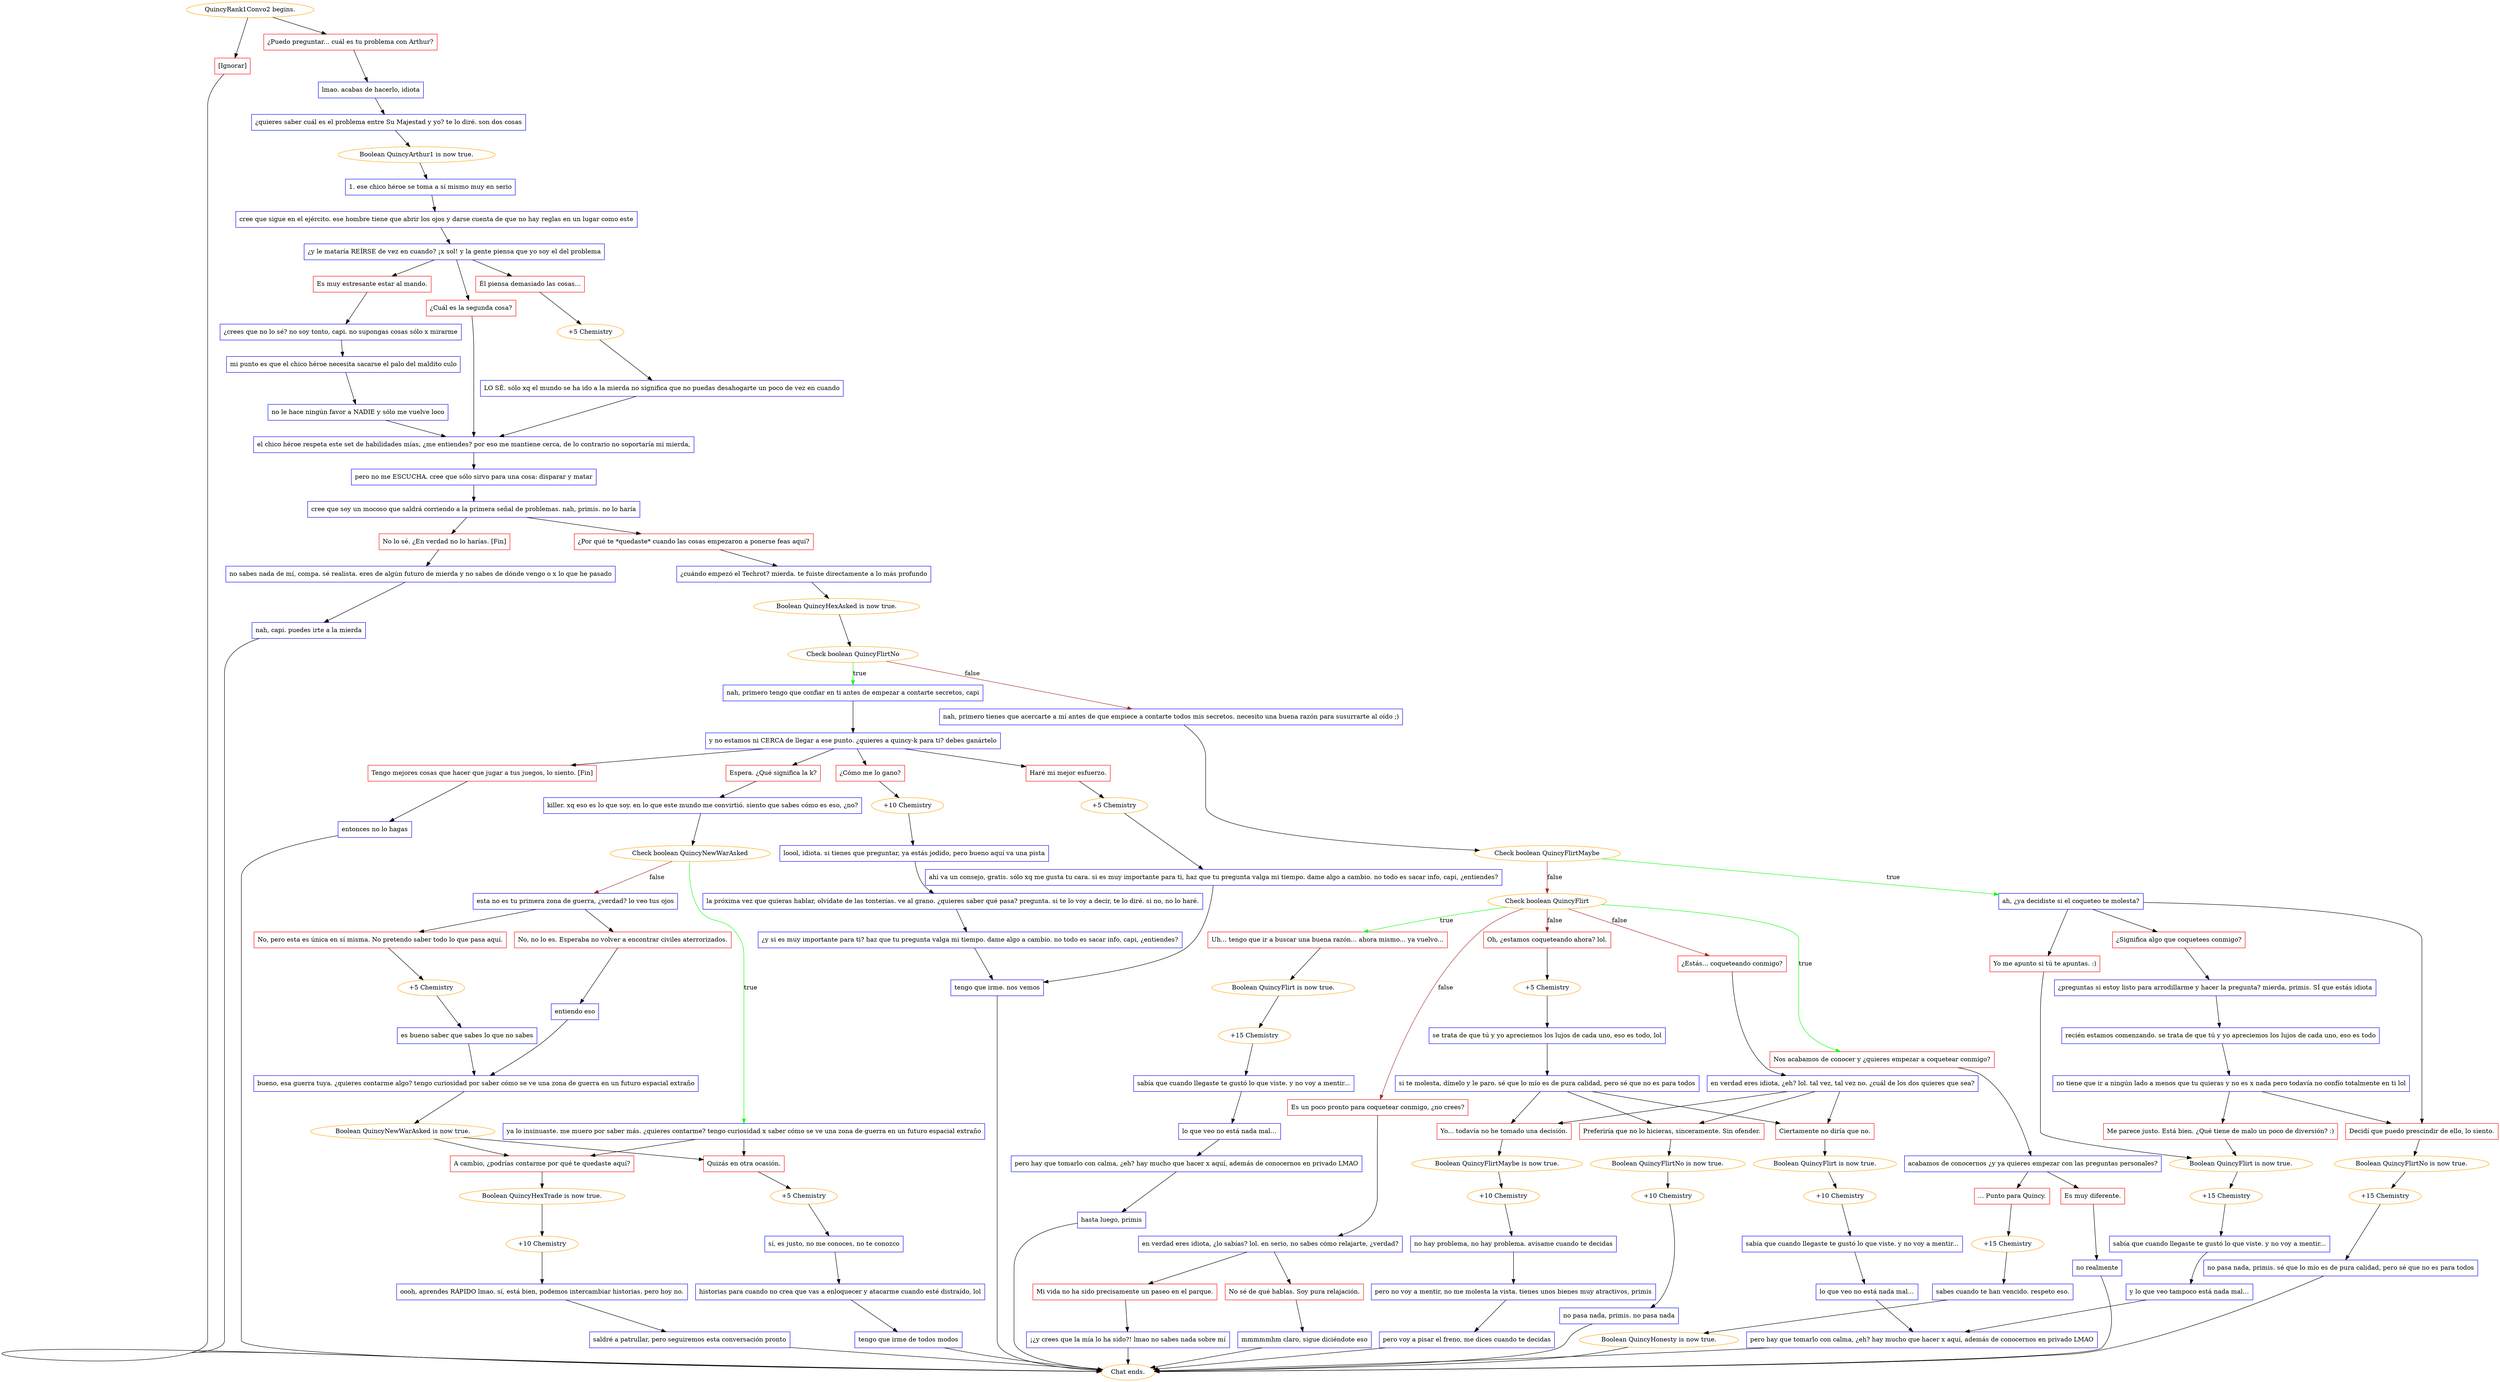 digraph {
	"QuincyRank1Convo2 begins." [color=orange];
		"QuincyRank1Convo2 begins." -> j822126992;
		"QuincyRank1Convo2 begins." -> j1678137900;
	j822126992 [label="¿Puedo preguntar... cuál es tu problema con Arthur?",shape=box,color=red];
		j822126992 -> j2789361965;
	j1678137900 [label="[Ignorar]",shape=box,color=red];
		j1678137900 -> "Chat ends.";
	j2789361965 [label="lmao. acabas de hacerlo, idiota",shape=box,color=blue];
		j2789361965 -> j2874148846;
	"Chat ends." [color=orange];
	j2874148846 [label="¿quieres saber cuál es el problema entre Su Majestad y yo? te lo diré. son dos cosas",shape=box,color=blue];
		j2874148846 -> j4159802756;
	j4159802756 [label="Boolean QuincyArthur1 is now true.",color=orange];
		j4159802756 -> j1119277342;
	j1119277342 [label="1. ese chico héroe se toma a sí mismo muy en serio",shape=box,color=blue];
		j1119277342 -> j1169063065;
	j1169063065 [label="cree que sigue en el ejército. ese hombre tiene que abrir los ojos y darse cuenta de que no hay reglas en un lugar como este",shape=box,color=blue];
		j1169063065 -> j4052517094;
	j4052517094 [label="¿y le mataría REÍRSE de vez en cuando? ¡x sol! y la gente piensa que yo soy el del problema",shape=box,color=blue];
		j4052517094 -> j789084186;
		j4052517094 -> j1316817190;
		j4052517094 -> j3266583846;
	j789084186 [label="Es muy estresante estar al mando.",shape=box,color=red];
		j789084186 -> j1059977819;
	j1316817190 [label="Él piensa demasiado las cosas...",shape=box,color=red];
		j1316817190 -> j1343256901;
	j3266583846 [label="¿Cuál es la segunda cosa?",shape=box,color=red];
		j3266583846 -> j137989160;
	j1059977819 [label="¿crees que no lo sé? no soy tonto, capi. no supongas cosas sólo x mirarme",shape=box,color=blue];
		j1059977819 -> j2847613058;
	j1343256901 [label="+5 Chemistry",color=orange];
		j1343256901 -> j4061512336;
	j137989160 [label="el chico héroe respeta este set de habilidades mías, ¿me entiendes? por eso me mantiene cerca, de lo contrario no soportaría mi mierda,",shape=box,color=blue];
		j137989160 -> j3874156544;
	j2847613058 [label="mi punto es que el chico héroe necesita sacarse el palo del maldito culo",shape=box,color=blue];
		j2847613058 -> j287052235;
	j4061512336 [label="LO SÉ. sólo xq el mundo se ha ido a la mierda no significa que no puedas desahogarte un poco de vez en cuando",shape=box,color=blue];
		j4061512336 -> j137989160;
	j3874156544 [label="pero no me ESCUCHA. cree que sólo sirvo para una cosa: disparar y matar",shape=box,color=blue];
		j3874156544 -> j2388500538;
	j287052235 [label="no le hace ningún favor a NADIE y sólo me vuelve loco",shape=box,color=blue];
		j287052235 -> j137989160;
	j2388500538 [label="cree que soy un mocoso que saldrá corriendo a la primera señal de problemas. nah, primis. no lo haría",shape=box,color=blue];
		j2388500538 -> j3661833308;
		j2388500538 -> j961542771;
	j3661833308 [label="¿Por qué te *quedaste* cuando las cosas empezaron a ponerse feas aquí?",shape=box,color=red];
		j3661833308 -> j3504179195;
	j961542771 [label="No lo sé. ¿En verdad no lo harías. [Fin]",shape=box,color=red];
		j961542771 -> j3843446819;
	j3504179195 [label="¿cuándo empezó el Techrot? mierda. te fuiste directamente a lo más profundo",shape=box,color=blue];
		j3504179195 -> j1401596010;
	j3843446819 [label="no sabes nada de mí, compa. sé realista. eres de algún futuro de mierda y no sabes de dónde vengo o x lo que he pasado",shape=box,color=blue];
		j3843446819 -> j2635098095;
	j1401596010 [label="Boolean QuincyHexAsked is now true.",color=orange];
		j1401596010 -> j2047830210;
	j2635098095 [label="nah, capi. puedes irte a la mierda",shape=box,color=blue];
		j2635098095 -> "Chat ends.";
	j2047830210 [label="Check boolean QuincyFlirtNo",color=orange];
		j2047830210 -> j2260014779 [label=true,color=green];
		j2047830210 -> j469579508 [label=false,color=brown];
	j2260014779 [label="nah, primero tengo que confiar en ti antes de empezar a contarte secretos, capi",shape=box,color=blue];
		j2260014779 -> j1922609675;
	j469579508 [label="nah, primero tienes que acercarte a mí antes de que empiece a contarte todos mis secretos. necesito una buena razón para susurrarte al oído ;)",shape=box,color=blue];
		j469579508 -> j312864714;
	j1922609675 [label="y no estamos ni CERCA de llegar a ese punto. ¿quieres a quincy-k para ti? debes ganártelo",shape=box,color=blue];
		j1922609675 -> j3803671976;
		j1922609675 -> j3750654225;
		j1922609675 -> j4135318779;
		j1922609675 -> j3430872236;
	j312864714 [label="Check boolean QuincyFlirtMaybe",color=orange];
		j312864714 -> j3014513093 [label=true,color=green];
		j312864714 -> j1749849566 [label=false,color=brown];
	j3803671976 [label="Haré mi mejor esfuerzo.",shape=box,color=red];
		j3803671976 -> j3516633540;
	j3750654225 [label="¿Cómo me lo gano?",shape=box,color=red];
		j3750654225 -> j2132030594;
	j4135318779 [label="Espera. ¿Qué significa la k?",shape=box,color=red];
		j4135318779 -> j2356203354;
	j3430872236 [label="Tengo mejores cosas que hacer que jugar a tus juegos, lo siento. [Fin]",shape=box,color=red];
		j3430872236 -> j955724509;
	j3014513093 [label="ah, ¿ya decidiste si el coqueteo te molesta?",shape=box,color=blue];
		j3014513093 -> j1673266819;
		j3014513093 -> j1907511691;
		j3014513093 -> j2462629626;
	j1749849566 [label="Check boolean QuincyFlirt",color=orange];
		j1749849566 -> j13040558 [label=true,color=green];
		j1749849566 -> j3971003749 [label=true,color=green];
		j1749849566 -> j2197394944 [label=false,color=brown];
		j1749849566 -> j3291142468 [label=false,color=brown];
		j1749849566 -> j3436179413 [label=false,color=brown];
	j3516633540 [label="+5 Chemistry",color=orange];
		j3516633540 -> j1616724335;
	j2132030594 [label="+10 Chemistry",color=orange];
		j2132030594 -> j3058904238;
	j2356203354 [label="killer. xq eso es lo que soy. en lo que este mundo me convirtió. siento que sabes cómo es eso, ¿no?",shape=box,color=blue];
		j2356203354 -> j1301339131;
	j955724509 [label="entonces no lo hagas",shape=box,color=blue];
		j955724509 -> "Chat ends.";
	j1673266819 [label="¿Significa algo que coquetees conmigo?",shape=box,color=red];
		j1673266819 -> j2646671816;
	j1907511691 [label="Yo me apunto si tú te apuntas. :)",shape=box,color=red];
		j1907511691 -> j2958081849;
	j2462629626 [label="Decidí que puedo prescindir de ello, lo siento.",shape=box,color=red];
		j2462629626 -> j3906418133;
	j13040558 [label="Uh... tengo que ir a buscar una buena razón... ahora mismo... ya vuelvo...",shape=box,color=red];
		j13040558 -> j4252552812;
	j3971003749 [label="Nos acabamos de conocer y ¿quieres empezar a coquetear conmigo?",shape=box,color=red];
		j3971003749 -> j3171438724;
	j2197394944 [label="Es un poco pronto para coquetear conmigo, ¿no crees?",shape=box,color=red];
		j2197394944 -> j188949657;
	j3291142468 [label="¿Estás... coqueteando conmigo?",shape=box,color=red];
		j3291142468 -> j1262933937;
	j3436179413 [label="Oh, ¿estamos coqueteando ahora? lol.",shape=box,color=red];
		j3436179413 -> j349615517;
	j1616724335 [label="ahí va un consejo, gratis. sólo xq me gusta tu cara. si es muy importante para ti, haz que tu pregunta valga mi tiempo. dame algo a cambio. no todo es sacar info, capi, ¿entiendes?",shape=box,color=blue];
		j1616724335 -> j3972076179;
	j3058904238 [label="loool, idiota. si tienes que preguntar, ya estás jodido, pero bueno aquí va una pista",shape=box,color=blue];
		j3058904238 -> j4097502315;
	j1301339131 [label="Check boolean QuincyNewWarAsked",color=orange];
		j1301339131 -> j1798205255 [label=true,color=green];
		j1301339131 -> j2691003409 [label=false,color=brown];
	j2646671816 [label="¿preguntas si estoy listo para arrodillarme y hacer la pregunta? mierda, primis. SÍ que estás idiota",shape=box,color=blue];
		j2646671816 -> j1507850377;
	j2958081849 [label="Boolean QuincyFlirt is now true.",color=orange];
		j2958081849 -> j2351245867;
	j3906418133 [label="Boolean QuincyFlirtNo is now true.",color=orange];
		j3906418133 -> j2984516893;
	j4252552812 [label="Boolean QuincyFlirt is now true.",color=orange];
		j4252552812 -> j355694237;
	j3171438724 [label="acabamos de conocernos ¿y ya quieres empezar con las preguntas personales?",shape=box,color=blue];
		j3171438724 -> j3741031760;
		j3171438724 -> j4149629616;
	j188949657 [label="en verdad eres idiota, ¿lo sabías? lol. en serio, no sabes cómo relajarte, ¿verdad?",shape=box,color=blue];
		j188949657 -> j2256280275;
		j188949657 -> j3184698804;
	j1262933937 [label="en verdad eres idiota, ¿eh? lol. tal vez, tal vez no. ¿cuál de los dos quieres que sea?",shape=box,color=blue];
		j1262933937 -> j1681582687;
		j1262933937 -> j2727690340;
		j1262933937 -> j2782476611;
	j349615517 [label="+5 Chemistry",color=orange];
		j349615517 -> j1250796996;
	j3972076179 [label="tengo que irme. nos vemos",shape=box,color=blue];
		j3972076179 -> "Chat ends.";
	j4097502315 [label="la próxima vez que quieras hablar, olvídate de las tonterías. ve al grano. ¿quieres saber qué pasa? pregunta. si te lo voy a decir, te lo diré. si no, no lo haré.",shape=box,color=blue];
		j4097502315 -> j2853057053;
	j1798205255 [label="ya lo insinuaste. me muero por saber más. ¿quieres contarme? tengo curiosidad x saber cómo se ve una zona de guerra en un futuro espacial extraño",shape=box,color=blue];
		j1798205255 -> j282670925;
		j1798205255 -> j2544379975;
	j2691003409 [label="esta no es tu primera zona de guerra, ¿verdad? lo veo tus ojos",shape=box,color=blue];
		j2691003409 -> j3632174937;
		j2691003409 -> j1628554821;
	j1507850377 [label="recién estamos comenzando. se trata de que tú y yo apreciemos los lujos de cada uno, eso es todo",shape=box,color=blue];
		j1507850377 -> j1785837501;
	j2351245867 [label="+15 Chemistry",color=orange];
		j2351245867 -> j1135895071;
	j2984516893 [label="+15 Chemistry",color=orange];
		j2984516893 -> j2895117266;
	j355694237 [label="+15 Chemistry",color=orange];
		j355694237 -> j3494974094;
	j3741031760 [label="... Punto para Quincy.",shape=box,color=red];
		j3741031760 -> j13542663;
	j4149629616 [label="Es muy diferente.",shape=box,color=red];
		j4149629616 -> j594276570;
	j2256280275 [label="Mi vida no ha sido precisamente un paseo en el parque.",shape=box,color=red];
		j2256280275 -> j2500611152;
	j3184698804 [label="No sé de qué hablas. Soy pura relajación.",shape=box,color=red];
		j3184698804 -> j3704112191;
	j1681582687 [label="Ciertamente no diría que no.",shape=box,color=red];
		j1681582687 -> j820420256;
	j2727690340 [label="Yo... todavía no he tomado una decisión.",shape=box,color=red];
		j2727690340 -> j893544440;
	j2782476611 [label="Preferiría que no lo hicieras, sinceramente. Sin ofender.",shape=box,color=red];
		j2782476611 -> j4040019395;
	j1250796996 [label="se trata de que tú y yo apreciemos los lujos de cada uno, eso es todo, lol",shape=box,color=blue];
		j1250796996 -> j2711653109;
	j2853057053 [label="¿y si es muy importante para ti? haz que tu pregunta valga mi tiempo. dame algo a cambio. no todo es sacar info, capi, ¿entiendes?",shape=box,color=blue];
		j2853057053 -> j3972076179;
	j282670925 [label="A cambio, ¿podrías contarme por qué te quedaste aquí?",shape=box,color=red];
		j282670925 -> j3135667749;
	j2544379975 [label="Quizás en otra ocasión.",shape=box,color=red];
		j2544379975 -> j3178124146;
	j3632174937 [label="No, no lo es. Esperaba no volver a encontrar civiles aterrorizados.",shape=box,color=red];
		j3632174937 -> j4175444788;
	j1628554821 [label="No, pero esta es única en sí misma. No pretendo saber todo lo que pasa aquí.",shape=box,color=red];
		j1628554821 -> j1871574814;
	j1785837501 [label="no tiene que ir a ningún lado a menos que tu quieras y no es x nada pero todavía no confío totalmente en ti lol",shape=box,color=blue];
		j1785837501 -> j1176708028;
		j1785837501 -> j2462629626;
	j1135895071 [label="sabía que cuando llegaste te gustó lo que viste. y no voy a mentir...",shape=box,color=blue];
		j1135895071 -> j2949936882;
	j2895117266 [label="no pasa nada, primis. sé que lo mío es de pura calidad, pero sé que no es para todos",shape=box,color=blue];
		j2895117266 -> "Chat ends.";
	j3494974094 [label="sabía que cuando llegaste te gustó lo que viste. y no voy a mentir...",shape=box,color=blue];
		j3494974094 -> j2566386252;
	j13542663 [label="+15 Chemistry",color=orange];
		j13542663 -> j2450285171;
	j594276570 [label="no realmente",shape=box,color=blue];
		j594276570 -> "Chat ends.";
	j2500611152 [label="¡¿y crees que la mía lo ha sido?! lmao no sabes nada sobre mí",shape=box,color=blue];
		j2500611152 -> "Chat ends.";
	j3704112191 [label="mmmmmhm claro, sigue diciéndote eso",shape=box,color=blue];
		j3704112191 -> "Chat ends.";
	j820420256 [label="Boolean QuincyFlirt is now true.",color=orange];
		j820420256 -> j393542770;
	j893544440 [label="Boolean QuincyFlirtMaybe is now true.",color=orange];
		j893544440 -> j136121441;
	j4040019395 [label="Boolean QuincyFlirtNo is now true.",color=orange];
		j4040019395 -> j2595289874;
	j2711653109 [label="si te molesta, dímelo y le paro. sé que lo mío es de pura calidad, pero sé que no es para todos",shape=box,color=blue];
		j2711653109 -> j1681582687;
		j2711653109 -> j2727690340;
		j2711653109 -> j2782476611;
	j3135667749 [label="Boolean QuincyHexTrade is now true.",color=orange];
		j3135667749 -> j2129833944;
	j3178124146 [label="+5 Chemistry",color=orange];
		j3178124146 -> j312738482;
	j4175444788 [label="entiendo eso",shape=box,color=blue];
		j4175444788 -> j1709786884;
	j1871574814 [label="+5 Chemistry",color=orange];
		j1871574814 -> j1901640340;
	j1176708028 [label="Me parece justo. Está bien. ¿Qué tiene de malo un poco de diversión? :)",shape=box,color=red];
		j1176708028 -> j2958081849;
	j2949936882 [label="y lo que veo tampoco está nada mal…",shape=box,color=blue];
		j2949936882 -> j629032779;
	j2566386252 [label="lo que veo no está nada mal…",shape=box,color=blue];
		j2566386252 -> j2389528164;
	j2450285171 [label="sabes cuando te han vencido. respeto eso.",shape=box,color=blue];
		j2450285171 -> j4153838995;
	j393542770 [label="+10 Chemistry",color=orange];
		j393542770 -> j405961794;
	j136121441 [label="+10 Chemistry",color=orange];
		j136121441 -> j598211331;
	j2595289874 [label="+10 Chemistry",color=orange];
		j2595289874 -> j719431262;
	j2129833944 [label="+10 Chemistry",color=orange];
		j2129833944 -> j3056028084;
	j312738482 [label="sí, es justo, no me conoces, no te conozco",shape=box,color=blue];
		j312738482 -> j2726423508;
	j1709786884 [label="bueno, esa guerra tuya. ¿quieres contarme algo? tengo curiosidad por saber cómo se ve una zona de guerra en un futuro espacial extraño",shape=box,color=blue];
		j1709786884 -> j661393063;
	j1901640340 [label="es bueno saber que sabes lo que no sabes",shape=box,color=blue];
		j1901640340 -> j1709786884;
	j629032779 [label="pero hay que tomarlo con calma, ¿eh? hay mucho que hacer x aquí, además de conocernos en privado LMAO",shape=box,color=blue];
		j629032779 -> "Chat ends.";
	j2389528164 [label="pero hay que tomarlo con calma, ¿eh? hay mucho que hacer x aquí, además de conocernos en privado LMAO",shape=box,color=blue];
		j2389528164 -> j674622014;
	j4153838995 [label="Boolean QuincyHonesty is now true.",color=orange];
		j4153838995 -> "Chat ends.";
	j405961794 [label="sabía que cuando llegaste te gustó lo que viste. y no voy a mentir...",shape=box,color=blue];
		j405961794 -> j2670764145;
	j598211331 [label="no hay problema, no hay problema. avísame cuando te decidas",shape=box,color=blue];
		j598211331 -> j890329703;
	j719431262 [label="no pasa nada, primis. no pasa nada",shape=box,color=blue];
		j719431262 -> "Chat ends.";
	j3056028084 [label="oooh, aprendes RÁPIDO lmao. sí, está bien, podemos intercambiar historias. pero hoy no.",shape=box,color=blue];
		j3056028084 -> j2464328235;
	j2726423508 [label="historias para cuando no crea que vas a enloquecer y atacarme cuando esté distraído, lol",shape=box,color=blue];
		j2726423508 -> j423306246;
	j661393063 [label="Boolean QuincyNewWarAsked is now true.",color=orange];
		j661393063 -> j282670925;
		j661393063 -> j2544379975;
	j674622014 [label="hasta luego, primis",shape=box,color=blue];
		j674622014 -> "Chat ends.";
	j2670764145 [label="lo que veo no está nada mal…",shape=box,color=blue];
		j2670764145 -> j629032779;
	j890329703 [label="pero no voy a mentir, no me molesta la vista. tienes unos bienes muy atractivos, primis",shape=box,color=blue];
		j890329703 -> j3214818984;
	j2464328235 [label="saldré a patrullar, pero seguiremos esta conversación pronto",shape=box,color=blue];
		j2464328235 -> "Chat ends.";
	j423306246 [label="tengo que irme de todos modos",shape=box,color=blue];
		j423306246 -> "Chat ends.";
	j3214818984 [label="pero voy a pisar el freno, me dices cuando te decidas",shape=box,color=blue];
		j3214818984 -> "Chat ends.";
}